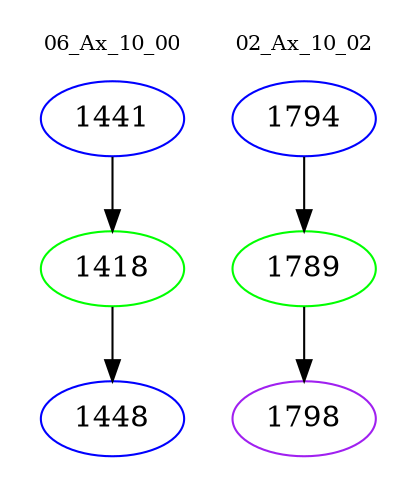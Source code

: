 digraph{
subgraph cluster_0 {
color = white
label = "06_Ax_10_00";
fontsize=10;
T0_1441 [label="1441", color="blue"]
T0_1441 -> T0_1418 [color="black"]
T0_1418 [label="1418", color="green"]
T0_1418 -> T0_1448 [color="black"]
T0_1448 [label="1448", color="blue"]
}
subgraph cluster_1 {
color = white
label = "02_Ax_10_02";
fontsize=10;
T1_1794 [label="1794", color="blue"]
T1_1794 -> T1_1789 [color="black"]
T1_1789 [label="1789", color="green"]
T1_1789 -> T1_1798 [color="black"]
T1_1798 [label="1798", color="purple"]
}
}
